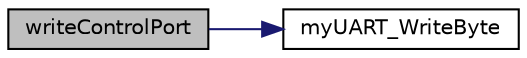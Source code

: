 digraph "writeControlPort"
{
  edge [fontname="Helvetica",fontsize="10",labelfontname="Helvetica",labelfontsize="10"];
  node [fontname="Helvetica",fontsize="10",shape=record];
  rankdir="LR";
  Node44 [label="writeControlPort",height=0.2,width=0.4,color="black", fillcolor="grey75", style="filled", fontcolor="black"];
  Node44 -> Node45 [color="midnightblue",fontsize="10",style="solid",fontname="Helvetica"];
  Node45 [label="myUART_WriteByte",height=0.2,width=0.4,color="black", fillcolor="white", style="filled",URL="$control_8c.html#a9f548c7fc2a3dce2f1c2b0c044dbd2c8"];
}
